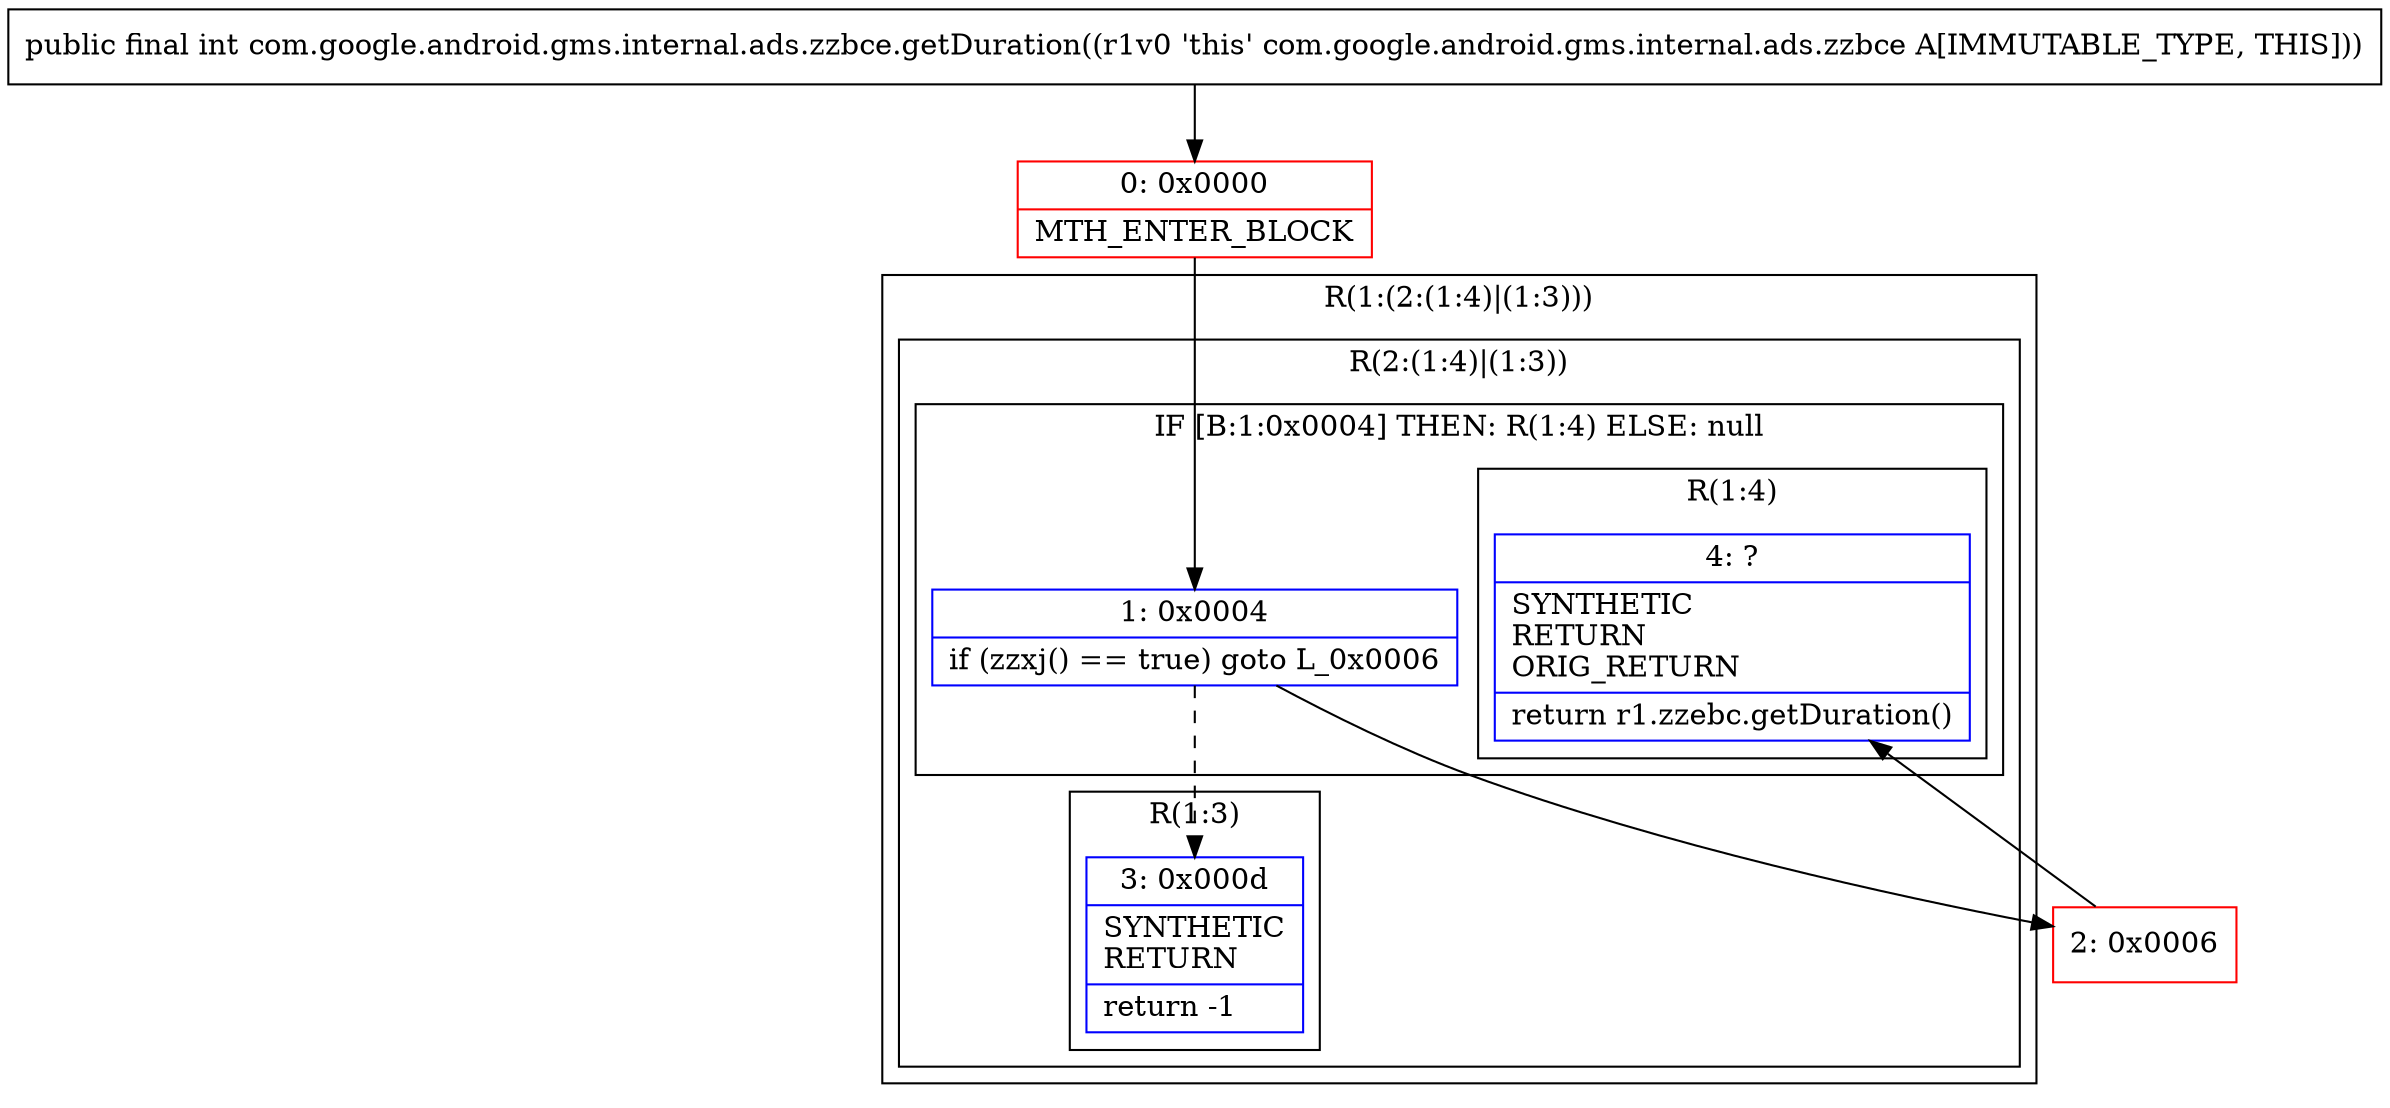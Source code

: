 digraph "CFG forcom.google.android.gms.internal.ads.zzbce.getDuration()I" {
subgraph cluster_Region_294859768 {
label = "R(1:(2:(1:4)|(1:3)))";
node [shape=record,color=blue];
subgraph cluster_Region_437119028 {
label = "R(2:(1:4)|(1:3))";
node [shape=record,color=blue];
subgraph cluster_IfRegion_1946514445 {
label = "IF [B:1:0x0004] THEN: R(1:4) ELSE: null";
node [shape=record,color=blue];
Node_1 [shape=record,label="{1\:\ 0x0004|if (zzxj() == true) goto L_0x0006\l}"];
subgraph cluster_Region_879628611 {
label = "R(1:4)";
node [shape=record,color=blue];
Node_4 [shape=record,label="{4\:\ ?|SYNTHETIC\lRETURN\lORIG_RETURN\l|return r1.zzebc.getDuration()\l}"];
}
}
subgraph cluster_Region_1022027973 {
label = "R(1:3)";
node [shape=record,color=blue];
Node_3 [shape=record,label="{3\:\ 0x000d|SYNTHETIC\lRETURN\l|return \-1\l}"];
}
}
}
Node_0 [shape=record,color=red,label="{0\:\ 0x0000|MTH_ENTER_BLOCK\l}"];
Node_2 [shape=record,color=red,label="{2\:\ 0x0006}"];
MethodNode[shape=record,label="{public final int com.google.android.gms.internal.ads.zzbce.getDuration((r1v0 'this' com.google.android.gms.internal.ads.zzbce A[IMMUTABLE_TYPE, THIS])) }"];
MethodNode -> Node_0;
Node_1 -> Node_2;
Node_1 -> Node_3[style=dashed];
Node_0 -> Node_1;
Node_2 -> Node_4;
}

